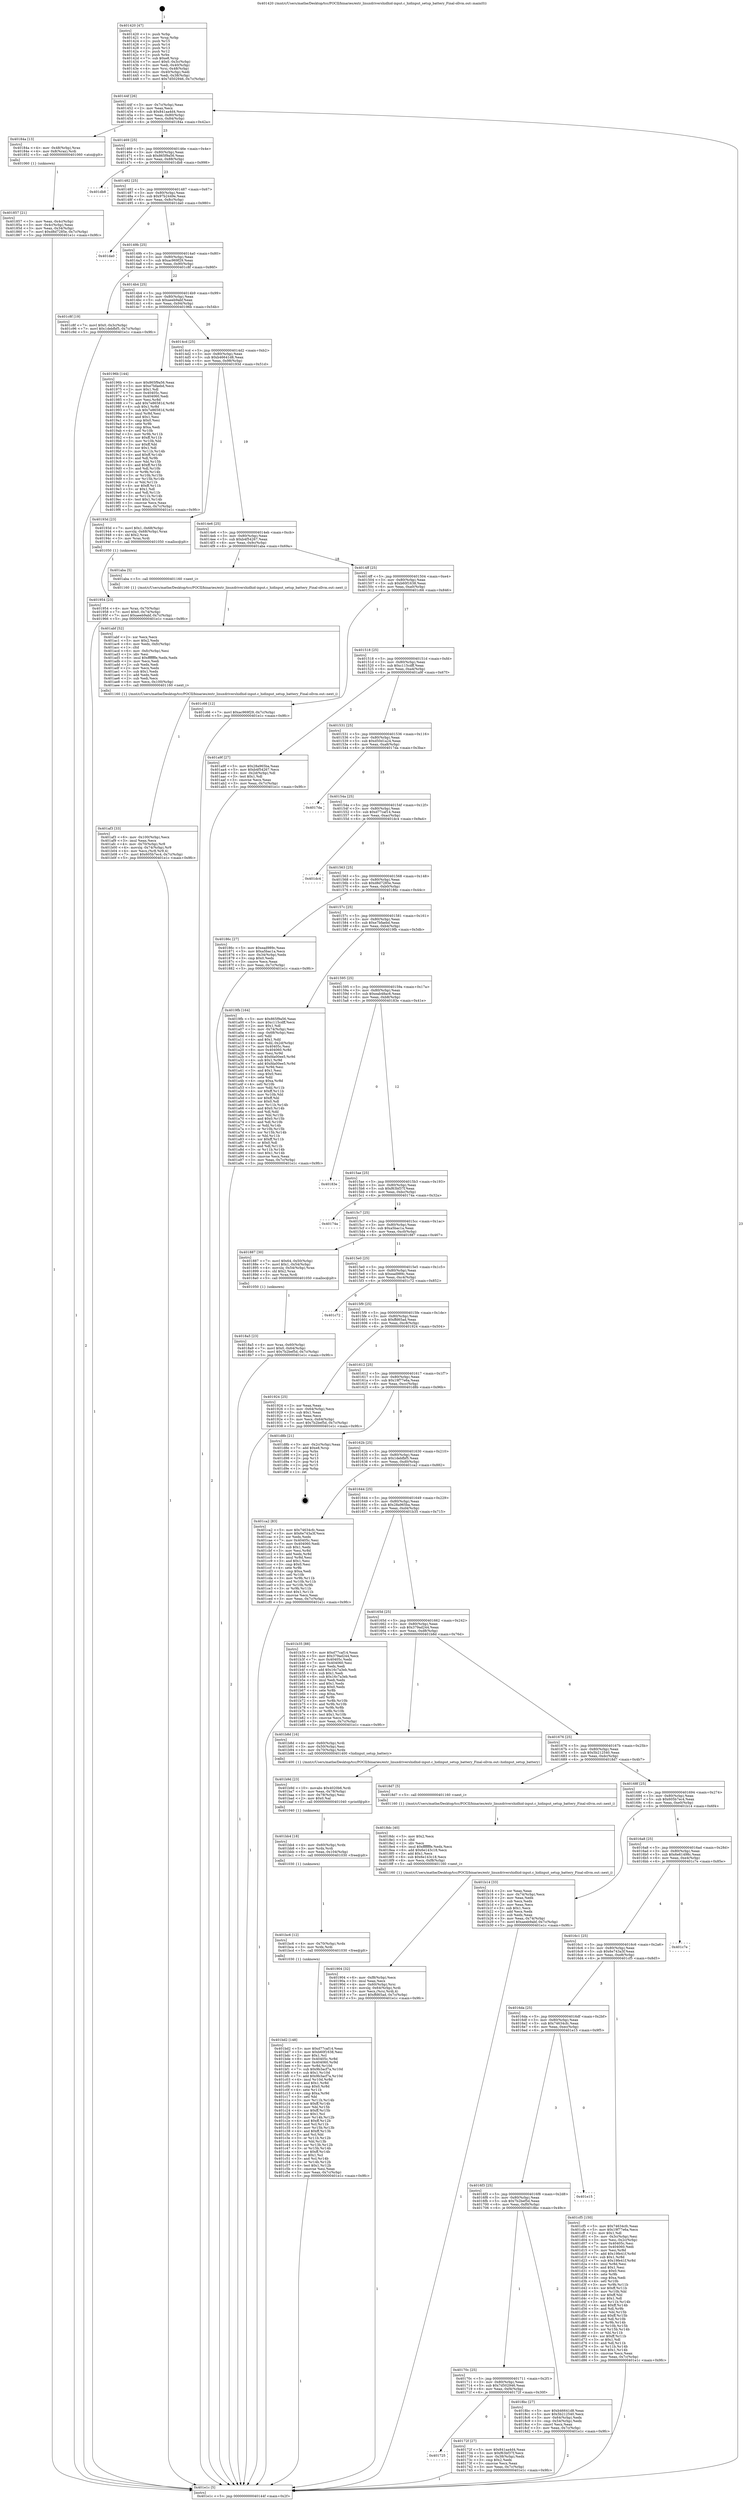digraph "0x401420" {
  label = "0x401420 (/mnt/c/Users/mathe/Desktop/tcc/POCII/binaries/extr_linuxdrivershidhid-input.c_hidinput_setup_battery_Final-ollvm.out::main(0))"
  labelloc = "t"
  node[shape=record]

  Entry [label="",width=0.3,height=0.3,shape=circle,fillcolor=black,style=filled]
  "0x40144f" [label="{
     0x40144f [26]\l
     | [instrs]\l
     &nbsp;&nbsp;0x40144f \<+3\>: mov -0x7c(%rbp),%eax\l
     &nbsp;&nbsp;0x401452 \<+2\>: mov %eax,%ecx\l
     &nbsp;&nbsp;0x401454 \<+6\>: sub $0x841aa4d4,%ecx\l
     &nbsp;&nbsp;0x40145a \<+3\>: mov %eax,-0x80(%rbp)\l
     &nbsp;&nbsp;0x40145d \<+6\>: mov %ecx,-0x84(%rbp)\l
     &nbsp;&nbsp;0x401463 \<+6\>: je 000000000040184a \<main+0x42a\>\l
  }"]
  "0x40184a" [label="{
     0x40184a [13]\l
     | [instrs]\l
     &nbsp;&nbsp;0x40184a \<+4\>: mov -0x48(%rbp),%rax\l
     &nbsp;&nbsp;0x40184e \<+4\>: mov 0x8(%rax),%rdi\l
     &nbsp;&nbsp;0x401852 \<+5\>: call 0000000000401060 \<atoi@plt\>\l
     | [calls]\l
     &nbsp;&nbsp;0x401060 \{1\} (unknown)\l
  }"]
  "0x401469" [label="{
     0x401469 [25]\l
     | [instrs]\l
     &nbsp;&nbsp;0x401469 \<+5\>: jmp 000000000040146e \<main+0x4e\>\l
     &nbsp;&nbsp;0x40146e \<+3\>: mov -0x80(%rbp),%eax\l
     &nbsp;&nbsp;0x401471 \<+5\>: sub $0x865f9a56,%eax\l
     &nbsp;&nbsp;0x401476 \<+6\>: mov %eax,-0x88(%rbp)\l
     &nbsp;&nbsp;0x40147c \<+6\>: je 0000000000401db8 \<main+0x998\>\l
  }"]
  Exit [label="",width=0.3,height=0.3,shape=circle,fillcolor=black,style=filled,peripheries=2]
  "0x401db8" [label="{
     0x401db8\l
  }", style=dashed]
  "0x401482" [label="{
     0x401482 [25]\l
     | [instrs]\l
     &nbsp;&nbsp;0x401482 \<+5\>: jmp 0000000000401487 \<main+0x67\>\l
     &nbsp;&nbsp;0x401487 \<+3\>: mov -0x80(%rbp),%eax\l
     &nbsp;&nbsp;0x40148a \<+5\>: sub $0x97b2449e,%eax\l
     &nbsp;&nbsp;0x40148f \<+6\>: mov %eax,-0x8c(%rbp)\l
     &nbsp;&nbsp;0x401495 \<+6\>: je 0000000000401da0 \<main+0x980\>\l
  }"]
  "0x401bd2" [label="{
     0x401bd2 [148]\l
     | [instrs]\l
     &nbsp;&nbsp;0x401bd2 \<+5\>: mov $0xd77caf14,%eax\l
     &nbsp;&nbsp;0x401bd7 \<+5\>: mov $0xb60f1638,%esi\l
     &nbsp;&nbsp;0x401bdc \<+2\>: mov $0x1,%cl\l
     &nbsp;&nbsp;0x401bde \<+8\>: mov 0x40405c,%r8d\l
     &nbsp;&nbsp;0x401be6 \<+8\>: mov 0x404060,%r9d\l
     &nbsp;&nbsp;0x401bee \<+3\>: mov %r8d,%r10d\l
     &nbsp;&nbsp;0x401bf1 \<+7\>: sub $0x9b3acf7a,%r10d\l
     &nbsp;&nbsp;0x401bf8 \<+4\>: sub $0x1,%r10d\l
     &nbsp;&nbsp;0x401bfc \<+7\>: add $0x9b3acf7a,%r10d\l
     &nbsp;&nbsp;0x401c03 \<+4\>: imul %r10d,%r8d\l
     &nbsp;&nbsp;0x401c07 \<+4\>: and $0x1,%r8d\l
     &nbsp;&nbsp;0x401c0b \<+4\>: cmp $0x0,%r8d\l
     &nbsp;&nbsp;0x401c0f \<+4\>: sete %r11b\l
     &nbsp;&nbsp;0x401c13 \<+4\>: cmp $0xa,%r9d\l
     &nbsp;&nbsp;0x401c17 \<+3\>: setl %bl\l
     &nbsp;&nbsp;0x401c1a \<+3\>: mov %r11b,%r14b\l
     &nbsp;&nbsp;0x401c1d \<+4\>: xor $0xff,%r14b\l
     &nbsp;&nbsp;0x401c21 \<+3\>: mov %bl,%r15b\l
     &nbsp;&nbsp;0x401c24 \<+4\>: xor $0xff,%r15b\l
     &nbsp;&nbsp;0x401c28 \<+3\>: xor $0x1,%cl\l
     &nbsp;&nbsp;0x401c2b \<+3\>: mov %r14b,%r12b\l
     &nbsp;&nbsp;0x401c2e \<+4\>: and $0xff,%r12b\l
     &nbsp;&nbsp;0x401c32 \<+3\>: and %cl,%r11b\l
     &nbsp;&nbsp;0x401c35 \<+3\>: mov %r15b,%r13b\l
     &nbsp;&nbsp;0x401c38 \<+4\>: and $0xff,%r13b\l
     &nbsp;&nbsp;0x401c3c \<+2\>: and %cl,%bl\l
     &nbsp;&nbsp;0x401c3e \<+3\>: or %r11b,%r12b\l
     &nbsp;&nbsp;0x401c41 \<+3\>: or %bl,%r13b\l
     &nbsp;&nbsp;0x401c44 \<+3\>: xor %r13b,%r12b\l
     &nbsp;&nbsp;0x401c47 \<+3\>: or %r15b,%r14b\l
     &nbsp;&nbsp;0x401c4a \<+4\>: xor $0xff,%r14b\l
     &nbsp;&nbsp;0x401c4e \<+3\>: or $0x1,%cl\l
     &nbsp;&nbsp;0x401c51 \<+3\>: and %cl,%r14b\l
     &nbsp;&nbsp;0x401c54 \<+3\>: or %r14b,%r12b\l
     &nbsp;&nbsp;0x401c57 \<+4\>: test $0x1,%r12b\l
     &nbsp;&nbsp;0x401c5b \<+3\>: cmovne %esi,%eax\l
     &nbsp;&nbsp;0x401c5e \<+3\>: mov %eax,-0x7c(%rbp)\l
     &nbsp;&nbsp;0x401c61 \<+5\>: jmp 0000000000401e1c \<main+0x9fc\>\l
  }"]
  "0x401da0" [label="{
     0x401da0\l
  }", style=dashed]
  "0x40149b" [label="{
     0x40149b [25]\l
     | [instrs]\l
     &nbsp;&nbsp;0x40149b \<+5\>: jmp 00000000004014a0 \<main+0x80\>\l
     &nbsp;&nbsp;0x4014a0 \<+3\>: mov -0x80(%rbp),%eax\l
     &nbsp;&nbsp;0x4014a3 \<+5\>: sub $0xac969f29,%eax\l
     &nbsp;&nbsp;0x4014a8 \<+6\>: mov %eax,-0x90(%rbp)\l
     &nbsp;&nbsp;0x4014ae \<+6\>: je 0000000000401c8f \<main+0x86f\>\l
  }"]
  "0x401bc6" [label="{
     0x401bc6 [12]\l
     | [instrs]\l
     &nbsp;&nbsp;0x401bc6 \<+4\>: mov -0x70(%rbp),%rdx\l
     &nbsp;&nbsp;0x401bca \<+3\>: mov %rdx,%rdi\l
     &nbsp;&nbsp;0x401bcd \<+5\>: call 0000000000401030 \<free@plt\>\l
     | [calls]\l
     &nbsp;&nbsp;0x401030 \{1\} (unknown)\l
  }"]
  "0x401c8f" [label="{
     0x401c8f [19]\l
     | [instrs]\l
     &nbsp;&nbsp;0x401c8f \<+7\>: movl $0x0,-0x3c(%rbp)\l
     &nbsp;&nbsp;0x401c96 \<+7\>: movl $0x1debfbf5,-0x7c(%rbp)\l
     &nbsp;&nbsp;0x401c9d \<+5\>: jmp 0000000000401e1c \<main+0x9fc\>\l
  }"]
  "0x4014b4" [label="{
     0x4014b4 [25]\l
     | [instrs]\l
     &nbsp;&nbsp;0x4014b4 \<+5\>: jmp 00000000004014b9 \<main+0x99\>\l
     &nbsp;&nbsp;0x4014b9 \<+3\>: mov -0x80(%rbp),%eax\l
     &nbsp;&nbsp;0x4014bc \<+5\>: sub $0xaeeb9abf,%eax\l
     &nbsp;&nbsp;0x4014c1 \<+6\>: mov %eax,-0x94(%rbp)\l
     &nbsp;&nbsp;0x4014c7 \<+6\>: je 000000000040196b \<main+0x54b\>\l
  }"]
  "0x401bb4" [label="{
     0x401bb4 [18]\l
     | [instrs]\l
     &nbsp;&nbsp;0x401bb4 \<+4\>: mov -0x60(%rbp),%rdx\l
     &nbsp;&nbsp;0x401bb8 \<+3\>: mov %rdx,%rdi\l
     &nbsp;&nbsp;0x401bbb \<+6\>: mov %eax,-0x104(%rbp)\l
     &nbsp;&nbsp;0x401bc1 \<+5\>: call 0000000000401030 \<free@plt\>\l
     | [calls]\l
     &nbsp;&nbsp;0x401030 \{1\} (unknown)\l
  }"]
  "0x40196b" [label="{
     0x40196b [144]\l
     | [instrs]\l
     &nbsp;&nbsp;0x40196b \<+5\>: mov $0x865f9a56,%eax\l
     &nbsp;&nbsp;0x401970 \<+5\>: mov $0xe7bfaebd,%ecx\l
     &nbsp;&nbsp;0x401975 \<+2\>: mov $0x1,%dl\l
     &nbsp;&nbsp;0x401977 \<+7\>: mov 0x40405c,%esi\l
     &nbsp;&nbsp;0x40197e \<+7\>: mov 0x404060,%edi\l
     &nbsp;&nbsp;0x401985 \<+3\>: mov %esi,%r8d\l
     &nbsp;&nbsp;0x401988 \<+7\>: add $0x7e86581d,%r8d\l
     &nbsp;&nbsp;0x40198f \<+4\>: sub $0x1,%r8d\l
     &nbsp;&nbsp;0x401993 \<+7\>: sub $0x7e86581d,%r8d\l
     &nbsp;&nbsp;0x40199a \<+4\>: imul %r8d,%esi\l
     &nbsp;&nbsp;0x40199e \<+3\>: and $0x1,%esi\l
     &nbsp;&nbsp;0x4019a1 \<+3\>: cmp $0x0,%esi\l
     &nbsp;&nbsp;0x4019a4 \<+4\>: sete %r9b\l
     &nbsp;&nbsp;0x4019a8 \<+3\>: cmp $0xa,%edi\l
     &nbsp;&nbsp;0x4019ab \<+4\>: setl %r10b\l
     &nbsp;&nbsp;0x4019af \<+3\>: mov %r9b,%r11b\l
     &nbsp;&nbsp;0x4019b2 \<+4\>: xor $0xff,%r11b\l
     &nbsp;&nbsp;0x4019b6 \<+3\>: mov %r10b,%bl\l
     &nbsp;&nbsp;0x4019b9 \<+3\>: xor $0xff,%bl\l
     &nbsp;&nbsp;0x4019bc \<+3\>: xor $0x1,%dl\l
     &nbsp;&nbsp;0x4019bf \<+3\>: mov %r11b,%r14b\l
     &nbsp;&nbsp;0x4019c2 \<+4\>: and $0xff,%r14b\l
     &nbsp;&nbsp;0x4019c6 \<+3\>: and %dl,%r9b\l
     &nbsp;&nbsp;0x4019c9 \<+3\>: mov %bl,%r15b\l
     &nbsp;&nbsp;0x4019cc \<+4\>: and $0xff,%r15b\l
     &nbsp;&nbsp;0x4019d0 \<+3\>: and %dl,%r10b\l
     &nbsp;&nbsp;0x4019d3 \<+3\>: or %r9b,%r14b\l
     &nbsp;&nbsp;0x4019d6 \<+3\>: or %r10b,%r15b\l
     &nbsp;&nbsp;0x4019d9 \<+3\>: xor %r15b,%r14b\l
     &nbsp;&nbsp;0x4019dc \<+3\>: or %bl,%r11b\l
     &nbsp;&nbsp;0x4019df \<+4\>: xor $0xff,%r11b\l
     &nbsp;&nbsp;0x4019e3 \<+3\>: or $0x1,%dl\l
     &nbsp;&nbsp;0x4019e6 \<+3\>: and %dl,%r11b\l
     &nbsp;&nbsp;0x4019e9 \<+3\>: or %r11b,%r14b\l
     &nbsp;&nbsp;0x4019ec \<+4\>: test $0x1,%r14b\l
     &nbsp;&nbsp;0x4019f0 \<+3\>: cmovne %ecx,%eax\l
     &nbsp;&nbsp;0x4019f3 \<+3\>: mov %eax,-0x7c(%rbp)\l
     &nbsp;&nbsp;0x4019f6 \<+5\>: jmp 0000000000401e1c \<main+0x9fc\>\l
  }"]
  "0x4014cd" [label="{
     0x4014cd [25]\l
     | [instrs]\l
     &nbsp;&nbsp;0x4014cd \<+5\>: jmp 00000000004014d2 \<main+0xb2\>\l
     &nbsp;&nbsp;0x4014d2 \<+3\>: mov -0x80(%rbp),%eax\l
     &nbsp;&nbsp;0x4014d5 \<+5\>: sub $0xb46641d8,%eax\l
     &nbsp;&nbsp;0x4014da \<+6\>: mov %eax,-0x98(%rbp)\l
     &nbsp;&nbsp;0x4014e0 \<+6\>: je 000000000040193d \<main+0x51d\>\l
  }"]
  "0x401b9d" [label="{
     0x401b9d [23]\l
     | [instrs]\l
     &nbsp;&nbsp;0x401b9d \<+10\>: movabs $0x4020b6,%rdi\l
     &nbsp;&nbsp;0x401ba7 \<+3\>: mov %eax,-0x78(%rbp)\l
     &nbsp;&nbsp;0x401baa \<+3\>: mov -0x78(%rbp),%esi\l
     &nbsp;&nbsp;0x401bad \<+2\>: mov $0x0,%al\l
     &nbsp;&nbsp;0x401baf \<+5\>: call 0000000000401040 \<printf@plt\>\l
     | [calls]\l
     &nbsp;&nbsp;0x401040 \{1\} (unknown)\l
  }"]
  "0x40193d" [label="{
     0x40193d [23]\l
     | [instrs]\l
     &nbsp;&nbsp;0x40193d \<+7\>: movl $0x1,-0x68(%rbp)\l
     &nbsp;&nbsp;0x401944 \<+4\>: movslq -0x68(%rbp),%rax\l
     &nbsp;&nbsp;0x401948 \<+4\>: shl $0x2,%rax\l
     &nbsp;&nbsp;0x40194c \<+3\>: mov %rax,%rdi\l
     &nbsp;&nbsp;0x40194f \<+5\>: call 0000000000401050 \<malloc@plt\>\l
     | [calls]\l
     &nbsp;&nbsp;0x401050 \{1\} (unknown)\l
  }"]
  "0x4014e6" [label="{
     0x4014e6 [25]\l
     | [instrs]\l
     &nbsp;&nbsp;0x4014e6 \<+5\>: jmp 00000000004014eb \<main+0xcb\>\l
     &nbsp;&nbsp;0x4014eb \<+3\>: mov -0x80(%rbp),%eax\l
     &nbsp;&nbsp;0x4014ee \<+5\>: sub $0xb4f54267,%eax\l
     &nbsp;&nbsp;0x4014f3 \<+6\>: mov %eax,-0x9c(%rbp)\l
     &nbsp;&nbsp;0x4014f9 \<+6\>: je 0000000000401aba \<main+0x69a\>\l
  }"]
  "0x401af3" [label="{
     0x401af3 [33]\l
     | [instrs]\l
     &nbsp;&nbsp;0x401af3 \<+6\>: mov -0x100(%rbp),%ecx\l
     &nbsp;&nbsp;0x401af9 \<+3\>: imul %eax,%ecx\l
     &nbsp;&nbsp;0x401afc \<+4\>: mov -0x70(%rbp),%r8\l
     &nbsp;&nbsp;0x401b00 \<+4\>: movslq -0x74(%rbp),%r9\l
     &nbsp;&nbsp;0x401b04 \<+4\>: mov %ecx,(%r8,%r9,4)\l
     &nbsp;&nbsp;0x401b08 \<+7\>: movl $0x605b7ec4,-0x7c(%rbp)\l
     &nbsp;&nbsp;0x401b0f \<+5\>: jmp 0000000000401e1c \<main+0x9fc\>\l
  }"]
  "0x401aba" [label="{
     0x401aba [5]\l
     | [instrs]\l
     &nbsp;&nbsp;0x401aba \<+5\>: call 0000000000401160 \<next_i\>\l
     | [calls]\l
     &nbsp;&nbsp;0x401160 \{1\} (/mnt/c/Users/mathe/Desktop/tcc/POCII/binaries/extr_linuxdrivershidhid-input.c_hidinput_setup_battery_Final-ollvm.out::next_i)\l
  }"]
  "0x4014ff" [label="{
     0x4014ff [25]\l
     | [instrs]\l
     &nbsp;&nbsp;0x4014ff \<+5\>: jmp 0000000000401504 \<main+0xe4\>\l
     &nbsp;&nbsp;0x401504 \<+3\>: mov -0x80(%rbp),%eax\l
     &nbsp;&nbsp;0x401507 \<+5\>: sub $0xb60f1638,%eax\l
     &nbsp;&nbsp;0x40150c \<+6\>: mov %eax,-0xa0(%rbp)\l
     &nbsp;&nbsp;0x401512 \<+6\>: je 0000000000401c66 \<main+0x846\>\l
  }"]
  "0x401abf" [label="{
     0x401abf [52]\l
     | [instrs]\l
     &nbsp;&nbsp;0x401abf \<+2\>: xor %ecx,%ecx\l
     &nbsp;&nbsp;0x401ac1 \<+5\>: mov $0x2,%edx\l
     &nbsp;&nbsp;0x401ac6 \<+6\>: mov %edx,-0xfc(%rbp)\l
     &nbsp;&nbsp;0x401acc \<+1\>: cltd\l
     &nbsp;&nbsp;0x401acd \<+6\>: mov -0xfc(%rbp),%esi\l
     &nbsp;&nbsp;0x401ad3 \<+2\>: idiv %esi\l
     &nbsp;&nbsp;0x401ad5 \<+6\>: imul $0xfffffffe,%edx,%edx\l
     &nbsp;&nbsp;0x401adb \<+2\>: mov %ecx,%edi\l
     &nbsp;&nbsp;0x401add \<+2\>: sub %edx,%edi\l
     &nbsp;&nbsp;0x401adf \<+2\>: mov %ecx,%edx\l
     &nbsp;&nbsp;0x401ae1 \<+3\>: sub $0x1,%edx\l
     &nbsp;&nbsp;0x401ae4 \<+2\>: add %edx,%edi\l
     &nbsp;&nbsp;0x401ae6 \<+2\>: sub %edi,%ecx\l
     &nbsp;&nbsp;0x401ae8 \<+6\>: mov %ecx,-0x100(%rbp)\l
     &nbsp;&nbsp;0x401aee \<+5\>: call 0000000000401160 \<next_i\>\l
     | [calls]\l
     &nbsp;&nbsp;0x401160 \{1\} (/mnt/c/Users/mathe/Desktop/tcc/POCII/binaries/extr_linuxdrivershidhid-input.c_hidinput_setup_battery_Final-ollvm.out::next_i)\l
  }"]
  "0x401c66" [label="{
     0x401c66 [12]\l
     | [instrs]\l
     &nbsp;&nbsp;0x401c66 \<+7\>: movl $0xac969f29,-0x7c(%rbp)\l
     &nbsp;&nbsp;0x401c6d \<+5\>: jmp 0000000000401e1c \<main+0x9fc\>\l
  }"]
  "0x401518" [label="{
     0x401518 [25]\l
     | [instrs]\l
     &nbsp;&nbsp;0x401518 \<+5\>: jmp 000000000040151d \<main+0xfd\>\l
     &nbsp;&nbsp;0x40151d \<+3\>: mov -0x80(%rbp),%eax\l
     &nbsp;&nbsp;0x401520 \<+5\>: sub $0xc115cdff,%eax\l
     &nbsp;&nbsp;0x401525 \<+6\>: mov %eax,-0xa4(%rbp)\l
     &nbsp;&nbsp;0x40152b \<+6\>: je 0000000000401a9f \<main+0x67f\>\l
  }"]
  "0x401954" [label="{
     0x401954 [23]\l
     | [instrs]\l
     &nbsp;&nbsp;0x401954 \<+4\>: mov %rax,-0x70(%rbp)\l
     &nbsp;&nbsp;0x401958 \<+7\>: movl $0x0,-0x74(%rbp)\l
     &nbsp;&nbsp;0x40195f \<+7\>: movl $0xaeeb9abf,-0x7c(%rbp)\l
     &nbsp;&nbsp;0x401966 \<+5\>: jmp 0000000000401e1c \<main+0x9fc\>\l
  }"]
  "0x401a9f" [label="{
     0x401a9f [27]\l
     | [instrs]\l
     &nbsp;&nbsp;0x401a9f \<+5\>: mov $0x28a965ba,%eax\l
     &nbsp;&nbsp;0x401aa4 \<+5\>: mov $0xb4f54267,%ecx\l
     &nbsp;&nbsp;0x401aa9 \<+3\>: mov -0x2d(%rbp),%dl\l
     &nbsp;&nbsp;0x401aac \<+3\>: test $0x1,%dl\l
     &nbsp;&nbsp;0x401aaf \<+3\>: cmovne %ecx,%eax\l
     &nbsp;&nbsp;0x401ab2 \<+3\>: mov %eax,-0x7c(%rbp)\l
     &nbsp;&nbsp;0x401ab5 \<+5\>: jmp 0000000000401e1c \<main+0x9fc\>\l
  }"]
  "0x401531" [label="{
     0x401531 [25]\l
     | [instrs]\l
     &nbsp;&nbsp;0x401531 \<+5\>: jmp 0000000000401536 \<main+0x116\>\l
     &nbsp;&nbsp;0x401536 \<+3\>: mov -0x80(%rbp),%eax\l
     &nbsp;&nbsp;0x401539 \<+5\>: sub $0xd50d1a24,%eax\l
     &nbsp;&nbsp;0x40153e \<+6\>: mov %eax,-0xa8(%rbp)\l
     &nbsp;&nbsp;0x401544 \<+6\>: je 00000000004017da \<main+0x3ba\>\l
  }"]
  "0x401904" [label="{
     0x401904 [32]\l
     | [instrs]\l
     &nbsp;&nbsp;0x401904 \<+6\>: mov -0xf8(%rbp),%ecx\l
     &nbsp;&nbsp;0x40190a \<+3\>: imul %eax,%ecx\l
     &nbsp;&nbsp;0x40190d \<+4\>: mov -0x60(%rbp),%rsi\l
     &nbsp;&nbsp;0x401911 \<+4\>: movslq -0x64(%rbp),%rdi\l
     &nbsp;&nbsp;0x401915 \<+3\>: mov %ecx,(%rsi,%rdi,4)\l
     &nbsp;&nbsp;0x401918 \<+7\>: movl $0xffd65ad,-0x7c(%rbp)\l
     &nbsp;&nbsp;0x40191f \<+5\>: jmp 0000000000401e1c \<main+0x9fc\>\l
  }"]
  "0x4017da" [label="{
     0x4017da\l
  }", style=dashed]
  "0x40154a" [label="{
     0x40154a [25]\l
     | [instrs]\l
     &nbsp;&nbsp;0x40154a \<+5\>: jmp 000000000040154f \<main+0x12f\>\l
     &nbsp;&nbsp;0x40154f \<+3\>: mov -0x80(%rbp),%eax\l
     &nbsp;&nbsp;0x401552 \<+5\>: sub $0xd77caf14,%eax\l
     &nbsp;&nbsp;0x401557 \<+6\>: mov %eax,-0xac(%rbp)\l
     &nbsp;&nbsp;0x40155d \<+6\>: je 0000000000401dc4 \<main+0x9a4\>\l
  }"]
  "0x4018dc" [label="{
     0x4018dc [40]\l
     | [instrs]\l
     &nbsp;&nbsp;0x4018dc \<+5\>: mov $0x2,%ecx\l
     &nbsp;&nbsp;0x4018e1 \<+1\>: cltd\l
     &nbsp;&nbsp;0x4018e2 \<+2\>: idiv %ecx\l
     &nbsp;&nbsp;0x4018e4 \<+6\>: imul $0xfffffffe,%edx,%ecx\l
     &nbsp;&nbsp;0x4018ea \<+6\>: add $0x6e143c18,%ecx\l
     &nbsp;&nbsp;0x4018f0 \<+3\>: add $0x1,%ecx\l
     &nbsp;&nbsp;0x4018f3 \<+6\>: sub $0x6e143c18,%ecx\l
     &nbsp;&nbsp;0x4018f9 \<+6\>: mov %ecx,-0xf8(%rbp)\l
     &nbsp;&nbsp;0x4018ff \<+5\>: call 0000000000401160 \<next_i\>\l
     | [calls]\l
     &nbsp;&nbsp;0x401160 \{1\} (/mnt/c/Users/mathe/Desktop/tcc/POCII/binaries/extr_linuxdrivershidhid-input.c_hidinput_setup_battery_Final-ollvm.out::next_i)\l
  }"]
  "0x401dc4" [label="{
     0x401dc4\l
  }", style=dashed]
  "0x401563" [label="{
     0x401563 [25]\l
     | [instrs]\l
     &nbsp;&nbsp;0x401563 \<+5\>: jmp 0000000000401568 \<main+0x148\>\l
     &nbsp;&nbsp;0x401568 \<+3\>: mov -0x80(%rbp),%eax\l
     &nbsp;&nbsp;0x40156b \<+5\>: sub $0xd8d7285e,%eax\l
     &nbsp;&nbsp;0x401570 \<+6\>: mov %eax,-0xb0(%rbp)\l
     &nbsp;&nbsp;0x401576 \<+6\>: je 000000000040186c \<main+0x44c\>\l
  }"]
  "0x4018a5" [label="{
     0x4018a5 [23]\l
     | [instrs]\l
     &nbsp;&nbsp;0x4018a5 \<+4\>: mov %rax,-0x60(%rbp)\l
     &nbsp;&nbsp;0x4018a9 \<+7\>: movl $0x0,-0x64(%rbp)\l
     &nbsp;&nbsp;0x4018b0 \<+7\>: movl $0x7b2bef5d,-0x7c(%rbp)\l
     &nbsp;&nbsp;0x4018b7 \<+5\>: jmp 0000000000401e1c \<main+0x9fc\>\l
  }"]
  "0x40186c" [label="{
     0x40186c [27]\l
     | [instrs]\l
     &nbsp;&nbsp;0x40186c \<+5\>: mov $0xead989c,%eax\l
     &nbsp;&nbsp;0x401871 \<+5\>: mov $0xa5bac1a,%ecx\l
     &nbsp;&nbsp;0x401876 \<+3\>: mov -0x34(%rbp),%edx\l
     &nbsp;&nbsp;0x401879 \<+3\>: cmp $0x0,%edx\l
     &nbsp;&nbsp;0x40187c \<+3\>: cmove %ecx,%eax\l
     &nbsp;&nbsp;0x40187f \<+3\>: mov %eax,-0x7c(%rbp)\l
     &nbsp;&nbsp;0x401882 \<+5\>: jmp 0000000000401e1c \<main+0x9fc\>\l
  }"]
  "0x40157c" [label="{
     0x40157c [25]\l
     | [instrs]\l
     &nbsp;&nbsp;0x40157c \<+5\>: jmp 0000000000401581 \<main+0x161\>\l
     &nbsp;&nbsp;0x401581 \<+3\>: mov -0x80(%rbp),%eax\l
     &nbsp;&nbsp;0x401584 \<+5\>: sub $0xe7bfaebd,%eax\l
     &nbsp;&nbsp;0x401589 \<+6\>: mov %eax,-0xb4(%rbp)\l
     &nbsp;&nbsp;0x40158f \<+6\>: je 00000000004019fb \<main+0x5db\>\l
  }"]
  "0x401857" [label="{
     0x401857 [21]\l
     | [instrs]\l
     &nbsp;&nbsp;0x401857 \<+3\>: mov %eax,-0x4c(%rbp)\l
     &nbsp;&nbsp;0x40185a \<+3\>: mov -0x4c(%rbp),%eax\l
     &nbsp;&nbsp;0x40185d \<+3\>: mov %eax,-0x34(%rbp)\l
     &nbsp;&nbsp;0x401860 \<+7\>: movl $0xd8d7285e,-0x7c(%rbp)\l
     &nbsp;&nbsp;0x401867 \<+5\>: jmp 0000000000401e1c \<main+0x9fc\>\l
  }"]
  "0x4019fb" [label="{
     0x4019fb [164]\l
     | [instrs]\l
     &nbsp;&nbsp;0x4019fb \<+5\>: mov $0x865f9a56,%eax\l
     &nbsp;&nbsp;0x401a00 \<+5\>: mov $0xc115cdff,%ecx\l
     &nbsp;&nbsp;0x401a05 \<+2\>: mov $0x1,%dl\l
     &nbsp;&nbsp;0x401a07 \<+3\>: mov -0x74(%rbp),%esi\l
     &nbsp;&nbsp;0x401a0a \<+3\>: cmp -0x68(%rbp),%esi\l
     &nbsp;&nbsp;0x401a0d \<+4\>: setl %dil\l
     &nbsp;&nbsp;0x401a11 \<+4\>: and $0x1,%dil\l
     &nbsp;&nbsp;0x401a15 \<+4\>: mov %dil,-0x2d(%rbp)\l
     &nbsp;&nbsp;0x401a19 \<+7\>: mov 0x40405c,%esi\l
     &nbsp;&nbsp;0x401a20 \<+8\>: mov 0x404060,%r8d\l
     &nbsp;&nbsp;0x401a28 \<+3\>: mov %esi,%r9d\l
     &nbsp;&nbsp;0x401a2b \<+7\>: sub $0xfda00ee5,%r9d\l
     &nbsp;&nbsp;0x401a32 \<+4\>: sub $0x1,%r9d\l
     &nbsp;&nbsp;0x401a36 \<+7\>: add $0xfda00ee5,%r9d\l
     &nbsp;&nbsp;0x401a3d \<+4\>: imul %r9d,%esi\l
     &nbsp;&nbsp;0x401a41 \<+3\>: and $0x1,%esi\l
     &nbsp;&nbsp;0x401a44 \<+3\>: cmp $0x0,%esi\l
     &nbsp;&nbsp;0x401a47 \<+4\>: sete %dil\l
     &nbsp;&nbsp;0x401a4b \<+4\>: cmp $0xa,%r8d\l
     &nbsp;&nbsp;0x401a4f \<+4\>: setl %r10b\l
     &nbsp;&nbsp;0x401a53 \<+3\>: mov %dil,%r11b\l
     &nbsp;&nbsp;0x401a56 \<+4\>: xor $0xff,%r11b\l
     &nbsp;&nbsp;0x401a5a \<+3\>: mov %r10b,%bl\l
     &nbsp;&nbsp;0x401a5d \<+3\>: xor $0xff,%bl\l
     &nbsp;&nbsp;0x401a60 \<+3\>: xor $0x0,%dl\l
     &nbsp;&nbsp;0x401a63 \<+3\>: mov %r11b,%r14b\l
     &nbsp;&nbsp;0x401a66 \<+4\>: and $0x0,%r14b\l
     &nbsp;&nbsp;0x401a6a \<+3\>: and %dl,%dil\l
     &nbsp;&nbsp;0x401a6d \<+3\>: mov %bl,%r15b\l
     &nbsp;&nbsp;0x401a70 \<+4\>: and $0x0,%r15b\l
     &nbsp;&nbsp;0x401a74 \<+3\>: and %dl,%r10b\l
     &nbsp;&nbsp;0x401a77 \<+3\>: or %dil,%r14b\l
     &nbsp;&nbsp;0x401a7a \<+3\>: or %r10b,%r15b\l
     &nbsp;&nbsp;0x401a7d \<+3\>: xor %r15b,%r14b\l
     &nbsp;&nbsp;0x401a80 \<+3\>: or %bl,%r11b\l
     &nbsp;&nbsp;0x401a83 \<+4\>: xor $0xff,%r11b\l
     &nbsp;&nbsp;0x401a87 \<+3\>: or $0x0,%dl\l
     &nbsp;&nbsp;0x401a8a \<+3\>: and %dl,%r11b\l
     &nbsp;&nbsp;0x401a8d \<+3\>: or %r11b,%r14b\l
     &nbsp;&nbsp;0x401a90 \<+4\>: test $0x1,%r14b\l
     &nbsp;&nbsp;0x401a94 \<+3\>: cmovne %ecx,%eax\l
     &nbsp;&nbsp;0x401a97 \<+3\>: mov %eax,-0x7c(%rbp)\l
     &nbsp;&nbsp;0x401a9a \<+5\>: jmp 0000000000401e1c \<main+0x9fc\>\l
  }"]
  "0x401595" [label="{
     0x401595 [25]\l
     | [instrs]\l
     &nbsp;&nbsp;0x401595 \<+5\>: jmp 000000000040159a \<main+0x17a\>\l
     &nbsp;&nbsp;0x40159a \<+3\>: mov -0x80(%rbp),%eax\l
     &nbsp;&nbsp;0x40159d \<+5\>: sub $0xeab48ac6,%eax\l
     &nbsp;&nbsp;0x4015a2 \<+6\>: mov %eax,-0xb8(%rbp)\l
     &nbsp;&nbsp;0x4015a8 \<+6\>: je 000000000040183e \<main+0x41e\>\l
  }"]
  "0x401420" [label="{
     0x401420 [47]\l
     | [instrs]\l
     &nbsp;&nbsp;0x401420 \<+1\>: push %rbp\l
     &nbsp;&nbsp;0x401421 \<+3\>: mov %rsp,%rbp\l
     &nbsp;&nbsp;0x401424 \<+2\>: push %r15\l
     &nbsp;&nbsp;0x401426 \<+2\>: push %r14\l
     &nbsp;&nbsp;0x401428 \<+2\>: push %r13\l
     &nbsp;&nbsp;0x40142a \<+2\>: push %r12\l
     &nbsp;&nbsp;0x40142c \<+1\>: push %rbx\l
     &nbsp;&nbsp;0x40142d \<+7\>: sub $0xe8,%rsp\l
     &nbsp;&nbsp;0x401434 \<+7\>: movl $0x0,-0x3c(%rbp)\l
     &nbsp;&nbsp;0x40143b \<+3\>: mov %edi,-0x40(%rbp)\l
     &nbsp;&nbsp;0x40143e \<+4\>: mov %rsi,-0x48(%rbp)\l
     &nbsp;&nbsp;0x401442 \<+3\>: mov -0x40(%rbp),%edi\l
     &nbsp;&nbsp;0x401445 \<+3\>: mov %edi,-0x38(%rbp)\l
     &nbsp;&nbsp;0x401448 \<+7\>: movl $0x7d502946,-0x7c(%rbp)\l
  }"]
  "0x40183e" [label="{
     0x40183e\l
  }", style=dashed]
  "0x4015ae" [label="{
     0x4015ae [25]\l
     | [instrs]\l
     &nbsp;&nbsp;0x4015ae \<+5\>: jmp 00000000004015b3 \<main+0x193\>\l
     &nbsp;&nbsp;0x4015b3 \<+3\>: mov -0x80(%rbp),%eax\l
     &nbsp;&nbsp;0x4015b6 \<+5\>: sub $0xf63bf37f,%eax\l
     &nbsp;&nbsp;0x4015bb \<+6\>: mov %eax,-0xbc(%rbp)\l
     &nbsp;&nbsp;0x4015c1 \<+6\>: je 000000000040174a \<main+0x32a\>\l
  }"]
  "0x401e1c" [label="{
     0x401e1c [5]\l
     | [instrs]\l
     &nbsp;&nbsp;0x401e1c \<+5\>: jmp 000000000040144f \<main+0x2f\>\l
  }"]
  "0x40174a" [label="{
     0x40174a\l
  }", style=dashed]
  "0x4015c7" [label="{
     0x4015c7 [25]\l
     | [instrs]\l
     &nbsp;&nbsp;0x4015c7 \<+5\>: jmp 00000000004015cc \<main+0x1ac\>\l
     &nbsp;&nbsp;0x4015cc \<+3\>: mov -0x80(%rbp),%eax\l
     &nbsp;&nbsp;0x4015cf \<+5\>: sub $0xa5bac1a,%eax\l
     &nbsp;&nbsp;0x4015d4 \<+6\>: mov %eax,-0xc0(%rbp)\l
     &nbsp;&nbsp;0x4015da \<+6\>: je 0000000000401887 \<main+0x467\>\l
  }"]
  "0x401725" [label="{
     0x401725\l
  }", style=dashed]
  "0x401887" [label="{
     0x401887 [30]\l
     | [instrs]\l
     &nbsp;&nbsp;0x401887 \<+7\>: movl $0x64,-0x50(%rbp)\l
     &nbsp;&nbsp;0x40188e \<+7\>: movl $0x1,-0x54(%rbp)\l
     &nbsp;&nbsp;0x401895 \<+4\>: movslq -0x54(%rbp),%rax\l
     &nbsp;&nbsp;0x401899 \<+4\>: shl $0x2,%rax\l
     &nbsp;&nbsp;0x40189d \<+3\>: mov %rax,%rdi\l
     &nbsp;&nbsp;0x4018a0 \<+5\>: call 0000000000401050 \<malloc@plt\>\l
     | [calls]\l
     &nbsp;&nbsp;0x401050 \{1\} (unknown)\l
  }"]
  "0x4015e0" [label="{
     0x4015e0 [25]\l
     | [instrs]\l
     &nbsp;&nbsp;0x4015e0 \<+5\>: jmp 00000000004015e5 \<main+0x1c5\>\l
     &nbsp;&nbsp;0x4015e5 \<+3\>: mov -0x80(%rbp),%eax\l
     &nbsp;&nbsp;0x4015e8 \<+5\>: sub $0xead989c,%eax\l
     &nbsp;&nbsp;0x4015ed \<+6\>: mov %eax,-0xc4(%rbp)\l
     &nbsp;&nbsp;0x4015f3 \<+6\>: je 0000000000401c72 \<main+0x852\>\l
  }"]
  "0x40172f" [label="{
     0x40172f [27]\l
     | [instrs]\l
     &nbsp;&nbsp;0x40172f \<+5\>: mov $0x841aa4d4,%eax\l
     &nbsp;&nbsp;0x401734 \<+5\>: mov $0xf63bf37f,%ecx\l
     &nbsp;&nbsp;0x401739 \<+3\>: mov -0x38(%rbp),%edx\l
     &nbsp;&nbsp;0x40173c \<+3\>: cmp $0x2,%edx\l
     &nbsp;&nbsp;0x40173f \<+3\>: cmovne %ecx,%eax\l
     &nbsp;&nbsp;0x401742 \<+3\>: mov %eax,-0x7c(%rbp)\l
     &nbsp;&nbsp;0x401745 \<+5\>: jmp 0000000000401e1c \<main+0x9fc\>\l
  }"]
  "0x401c72" [label="{
     0x401c72\l
  }", style=dashed]
  "0x4015f9" [label="{
     0x4015f9 [25]\l
     | [instrs]\l
     &nbsp;&nbsp;0x4015f9 \<+5\>: jmp 00000000004015fe \<main+0x1de\>\l
     &nbsp;&nbsp;0x4015fe \<+3\>: mov -0x80(%rbp),%eax\l
     &nbsp;&nbsp;0x401601 \<+5\>: sub $0xffd65ad,%eax\l
     &nbsp;&nbsp;0x401606 \<+6\>: mov %eax,-0xc8(%rbp)\l
     &nbsp;&nbsp;0x40160c \<+6\>: je 0000000000401924 \<main+0x504\>\l
  }"]
  "0x40170c" [label="{
     0x40170c [25]\l
     | [instrs]\l
     &nbsp;&nbsp;0x40170c \<+5\>: jmp 0000000000401711 \<main+0x2f1\>\l
     &nbsp;&nbsp;0x401711 \<+3\>: mov -0x80(%rbp),%eax\l
     &nbsp;&nbsp;0x401714 \<+5\>: sub $0x7d502946,%eax\l
     &nbsp;&nbsp;0x401719 \<+6\>: mov %eax,-0xf4(%rbp)\l
     &nbsp;&nbsp;0x40171f \<+6\>: je 000000000040172f \<main+0x30f\>\l
  }"]
  "0x401924" [label="{
     0x401924 [25]\l
     | [instrs]\l
     &nbsp;&nbsp;0x401924 \<+2\>: xor %eax,%eax\l
     &nbsp;&nbsp;0x401926 \<+3\>: mov -0x64(%rbp),%ecx\l
     &nbsp;&nbsp;0x401929 \<+3\>: sub $0x1,%eax\l
     &nbsp;&nbsp;0x40192c \<+2\>: sub %eax,%ecx\l
     &nbsp;&nbsp;0x40192e \<+3\>: mov %ecx,-0x64(%rbp)\l
     &nbsp;&nbsp;0x401931 \<+7\>: movl $0x7b2bef5d,-0x7c(%rbp)\l
     &nbsp;&nbsp;0x401938 \<+5\>: jmp 0000000000401e1c \<main+0x9fc\>\l
  }"]
  "0x401612" [label="{
     0x401612 [25]\l
     | [instrs]\l
     &nbsp;&nbsp;0x401612 \<+5\>: jmp 0000000000401617 \<main+0x1f7\>\l
     &nbsp;&nbsp;0x401617 \<+3\>: mov -0x80(%rbp),%eax\l
     &nbsp;&nbsp;0x40161a \<+5\>: sub $0x19f77e6a,%eax\l
     &nbsp;&nbsp;0x40161f \<+6\>: mov %eax,-0xcc(%rbp)\l
     &nbsp;&nbsp;0x401625 \<+6\>: je 0000000000401d8b \<main+0x96b\>\l
  }"]
  "0x4018bc" [label="{
     0x4018bc [27]\l
     | [instrs]\l
     &nbsp;&nbsp;0x4018bc \<+5\>: mov $0xb46641d8,%eax\l
     &nbsp;&nbsp;0x4018c1 \<+5\>: mov $0x5b212540,%ecx\l
     &nbsp;&nbsp;0x4018c6 \<+3\>: mov -0x64(%rbp),%edx\l
     &nbsp;&nbsp;0x4018c9 \<+3\>: cmp -0x54(%rbp),%edx\l
     &nbsp;&nbsp;0x4018cc \<+3\>: cmovl %ecx,%eax\l
     &nbsp;&nbsp;0x4018cf \<+3\>: mov %eax,-0x7c(%rbp)\l
     &nbsp;&nbsp;0x4018d2 \<+5\>: jmp 0000000000401e1c \<main+0x9fc\>\l
  }"]
  "0x401d8b" [label="{
     0x401d8b [21]\l
     | [instrs]\l
     &nbsp;&nbsp;0x401d8b \<+3\>: mov -0x2c(%rbp),%eax\l
     &nbsp;&nbsp;0x401d8e \<+7\>: add $0xe8,%rsp\l
     &nbsp;&nbsp;0x401d95 \<+1\>: pop %rbx\l
     &nbsp;&nbsp;0x401d96 \<+2\>: pop %r12\l
     &nbsp;&nbsp;0x401d98 \<+2\>: pop %r13\l
     &nbsp;&nbsp;0x401d9a \<+2\>: pop %r14\l
     &nbsp;&nbsp;0x401d9c \<+2\>: pop %r15\l
     &nbsp;&nbsp;0x401d9e \<+1\>: pop %rbp\l
     &nbsp;&nbsp;0x401d9f \<+1\>: ret\l
  }"]
  "0x40162b" [label="{
     0x40162b [25]\l
     | [instrs]\l
     &nbsp;&nbsp;0x40162b \<+5\>: jmp 0000000000401630 \<main+0x210\>\l
     &nbsp;&nbsp;0x401630 \<+3\>: mov -0x80(%rbp),%eax\l
     &nbsp;&nbsp;0x401633 \<+5\>: sub $0x1debfbf5,%eax\l
     &nbsp;&nbsp;0x401638 \<+6\>: mov %eax,-0xd0(%rbp)\l
     &nbsp;&nbsp;0x40163e \<+6\>: je 0000000000401ca2 \<main+0x882\>\l
  }"]
  "0x4016f3" [label="{
     0x4016f3 [25]\l
     | [instrs]\l
     &nbsp;&nbsp;0x4016f3 \<+5\>: jmp 00000000004016f8 \<main+0x2d8\>\l
     &nbsp;&nbsp;0x4016f8 \<+3\>: mov -0x80(%rbp),%eax\l
     &nbsp;&nbsp;0x4016fb \<+5\>: sub $0x7b2bef5d,%eax\l
     &nbsp;&nbsp;0x401700 \<+6\>: mov %eax,-0xf0(%rbp)\l
     &nbsp;&nbsp;0x401706 \<+6\>: je 00000000004018bc \<main+0x49c\>\l
  }"]
  "0x401ca2" [label="{
     0x401ca2 [83]\l
     | [instrs]\l
     &nbsp;&nbsp;0x401ca2 \<+5\>: mov $0x74634cfc,%eax\l
     &nbsp;&nbsp;0x401ca7 \<+5\>: mov $0x6e743a3f,%ecx\l
     &nbsp;&nbsp;0x401cac \<+2\>: xor %edx,%edx\l
     &nbsp;&nbsp;0x401cae \<+7\>: mov 0x40405c,%esi\l
     &nbsp;&nbsp;0x401cb5 \<+7\>: mov 0x404060,%edi\l
     &nbsp;&nbsp;0x401cbc \<+3\>: sub $0x1,%edx\l
     &nbsp;&nbsp;0x401cbf \<+3\>: mov %esi,%r8d\l
     &nbsp;&nbsp;0x401cc2 \<+3\>: add %edx,%r8d\l
     &nbsp;&nbsp;0x401cc5 \<+4\>: imul %r8d,%esi\l
     &nbsp;&nbsp;0x401cc9 \<+3\>: and $0x1,%esi\l
     &nbsp;&nbsp;0x401ccc \<+3\>: cmp $0x0,%esi\l
     &nbsp;&nbsp;0x401ccf \<+4\>: sete %r9b\l
     &nbsp;&nbsp;0x401cd3 \<+3\>: cmp $0xa,%edi\l
     &nbsp;&nbsp;0x401cd6 \<+4\>: setl %r10b\l
     &nbsp;&nbsp;0x401cda \<+3\>: mov %r9b,%r11b\l
     &nbsp;&nbsp;0x401cdd \<+3\>: and %r10b,%r11b\l
     &nbsp;&nbsp;0x401ce0 \<+3\>: xor %r10b,%r9b\l
     &nbsp;&nbsp;0x401ce3 \<+3\>: or %r9b,%r11b\l
     &nbsp;&nbsp;0x401ce6 \<+4\>: test $0x1,%r11b\l
     &nbsp;&nbsp;0x401cea \<+3\>: cmovne %ecx,%eax\l
     &nbsp;&nbsp;0x401ced \<+3\>: mov %eax,-0x7c(%rbp)\l
     &nbsp;&nbsp;0x401cf0 \<+5\>: jmp 0000000000401e1c \<main+0x9fc\>\l
  }"]
  "0x401644" [label="{
     0x401644 [25]\l
     | [instrs]\l
     &nbsp;&nbsp;0x401644 \<+5\>: jmp 0000000000401649 \<main+0x229\>\l
     &nbsp;&nbsp;0x401649 \<+3\>: mov -0x80(%rbp),%eax\l
     &nbsp;&nbsp;0x40164c \<+5\>: sub $0x28a965ba,%eax\l
     &nbsp;&nbsp;0x401651 \<+6\>: mov %eax,-0xd4(%rbp)\l
     &nbsp;&nbsp;0x401657 \<+6\>: je 0000000000401b35 \<main+0x715\>\l
  }"]
  "0x401e15" [label="{
     0x401e15\l
  }", style=dashed]
  "0x401b35" [label="{
     0x401b35 [88]\l
     | [instrs]\l
     &nbsp;&nbsp;0x401b35 \<+5\>: mov $0xd77caf14,%eax\l
     &nbsp;&nbsp;0x401b3a \<+5\>: mov $0x379ad244,%ecx\l
     &nbsp;&nbsp;0x401b3f \<+7\>: mov 0x40405c,%edx\l
     &nbsp;&nbsp;0x401b46 \<+7\>: mov 0x404060,%esi\l
     &nbsp;&nbsp;0x401b4d \<+2\>: mov %edx,%edi\l
     &nbsp;&nbsp;0x401b4f \<+6\>: add $0x16c7a3eb,%edi\l
     &nbsp;&nbsp;0x401b55 \<+3\>: sub $0x1,%edi\l
     &nbsp;&nbsp;0x401b58 \<+6\>: sub $0x16c7a3eb,%edi\l
     &nbsp;&nbsp;0x401b5e \<+3\>: imul %edi,%edx\l
     &nbsp;&nbsp;0x401b61 \<+3\>: and $0x1,%edx\l
     &nbsp;&nbsp;0x401b64 \<+3\>: cmp $0x0,%edx\l
     &nbsp;&nbsp;0x401b67 \<+4\>: sete %r8b\l
     &nbsp;&nbsp;0x401b6b \<+3\>: cmp $0xa,%esi\l
     &nbsp;&nbsp;0x401b6e \<+4\>: setl %r9b\l
     &nbsp;&nbsp;0x401b72 \<+3\>: mov %r8b,%r10b\l
     &nbsp;&nbsp;0x401b75 \<+3\>: and %r9b,%r10b\l
     &nbsp;&nbsp;0x401b78 \<+3\>: xor %r9b,%r8b\l
     &nbsp;&nbsp;0x401b7b \<+3\>: or %r8b,%r10b\l
     &nbsp;&nbsp;0x401b7e \<+4\>: test $0x1,%r10b\l
     &nbsp;&nbsp;0x401b82 \<+3\>: cmovne %ecx,%eax\l
     &nbsp;&nbsp;0x401b85 \<+3\>: mov %eax,-0x7c(%rbp)\l
     &nbsp;&nbsp;0x401b88 \<+5\>: jmp 0000000000401e1c \<main+0x9fc\>\l
  }"]
  "0x40165d" [label="{
     0x40165d [25]\l
     | [instrs]\l
     &nbsp;&nbsp;0x40165d \<+5\>: jmp 0000000000401662 \<main+0x242\>\l
     &nbsp;&nbsp;0x401662 \<+3\>: mov -0x80(%rbp),%eax\l
     &nbsp;&nbsp;0x401665 \<+5\>: sub $0x379ad244,%eax\l
     &nbsp;&nbsp;0x40166a \<+6\>: mov %eax,-0xd8(%rbp)\l
     &nbsp;&nbsp;0x401670 \<+6\>: je 0000000000401b8d \<main+0x76d\>\l
  }"]
  "0x4016da" [label="{
     0x4016da [25]\l
     | [instrs]\l
     &nbsp;&nbsp;0x4016da \<+5\>: jmp 00000000004016df \<main+0x2bf\>\l
     &nbsp;&nbsp;0x4016df \<+3\>: mov -0x80(%rbp),%eax\l
     &nbsp;&nbsp;0x4016e2 \<+5\>: sub $0x74634cfc,%eax\l
     &nbsp;&nbsp;0x4016e7 \<+6\>: mov %eax,-0xec(%rbp)\l
     &nbsp;&nbsp;0x4016ed \<+6\>: je 0000000000401e15 \<main+0x9f5\>\l
  }"]
  "0x401b8d" [label="{
     0x401b8d [16]\l
     | [instrs]\l
     &nbsp;&nbsp;0x401b8d \<+4\>: mov -0x60(%rbp),%rdi\l
     &nbsp;&nbsp;0x401b91 \<+3\>: mov -0x50(%rbp),%esi\l
     &nbsp;&nbsp;0x401b94 \<+4\>: mov -0x70(%rbp),%rdx\l
     &nbsp;&nbsp;0x401b98 \<+5\>: call 0000000000401400 \<hidinput_setup_battery\>\l
     | [calls]\l
     &nbsp;&nbsp;0x401400 \{1\} (/mnt/c/Users/mathe/Desktop/tcc/POCII/binaries/extr_linuxdrivershidhid-input.c_hidinput_setup_battery_Final-ollvm.out::hidinput_setup_battery)\l
  }"]
  "0x401676" [label="{
     0x401676 [25]\l
     | [instrs]\l
     &nbsp;&nbsp;0x401676 \<+5\>: jmp 000000000040167b \<main+0x25b\>\l
     &nbsp;&nbsp;0x40167b \<+3\>: mov -0x80(%rbp),%eax\l
     &nbsp;&nbsp;0x40167e \<+5\>: sub $0x5b212540,%eax\l
     &nbsp;&nbsp;0x401683 \<+6\>: mov %eax,-0xdc(%rbp)\l
     &nbsp;&nbsp;0x401689 \<+6\>: je 00000000004018d7 \<main+0x4b7\>\l
  }"]
  "0x401cf5" [label="{
     0x401cf5 [150]\l
     | [instrs]\l
     &nbsp;&nbsp;0x401cf5 \<+5\>: mov $0x74634cfc,%eax\l
     &nbsp;&nbsp;0x401cfa \<+5\>: mov $0x19f77e6a,%ecx\l
     &nbsp;&nbsp;0x401cff \<+2\>: mov $0x1,%dl\l
     &nbsp;&nbsp;0x401d01 \<+3\>: mov -0x3c(%rbp),%esi\l
     &nbsp;&nbsp;0x401d04 \<+3\>: mov %esi,-0x2c(%rbp)\l
     &nbsp;&nbsp;0x401d07 \<+7\>: mov 0x40405c,%esi\l
     &nbsp;&nbsp;0x401d0e \<+7\>: mov 0x404060,%edi\l
     &nbsp;&nbsp;0x401d15 \<+3\>: mov %esi,%r8d\l
     &nbsp;&nbsp;0x401d18 \<+7\>: add $0x19fe41f,%r8d\l
     &nbsp;&nbsp;0x401d1f \<+4\>: sub $0x1,%r8d\l
     &nbsp;&nbsp;0x401d23 \<+7\>: sub $0x19fe41f,%r8d\l
     &nbsp;&nbsp;0x401d2a \<+4\>: imul %r8d,%esi\l
     &nbsp;&nbsp;0x401d2e \<+3\>: and $0x1,%esi\l
     &nbsp;&nbsp;0x401d31 \<+3\>: cmp $0x0,%esi\l
     &nbsp;&nbsp;0x401d34 \<+4\>: sete %r9b\l
     &nbsp;&nbsp;0x401d38 \<+3\>: cmp $0xa,%edi\l
     &nbsp;&nbsp;0x401d3b \<+4\>: setl %r10b\l
     &nbsp;&nbsp;0x401d3f \<+3\>: mov %r9b,%r11b\l
     &nbsp;&nbsp;0x401d42 \<+4\>: xor $0xff,%r11b\l
     &nbsp;&nbsp;0x401d46 \<+3\>: mov %r10b,%bl\l
     &nbsp;&nbsp;0x401d49 \<+3\>: xor $0xff,%bl\l
     &nbsp;&nbsp;0x401d4c \<+3\>: xor $0x1,%dl\l
     &nbsp;&nbsp;0x401d4f \<+3\>: mov %r11b,%r14b\l
     &nbsp;&nbsp;0x401d52 \<+4\>: and $0xff,%r14b\l
     &nbsp;&nbsp;0x401d56 \<+3\>: and %dl,%r9b\l
     &nbsp;&nbsp;0x401d59 \<+3\>: mov %bl,%r15b\l
     &nbsp;&nbsp;0x401d5c \<+4\>: and $0xff,%r15b\l
     &nbsp;&nbsp;0x401d60 \<+3\>: and %dl,%r10b\l
     &nbsp;&nbsp;0x401d63 \<+3\>: or %r9b,%r14b\l
     &nbsp;&nbsp;0x401d66 \<+3\>: or %r10b,%r15b\l
     &nbsp;&nbsp;0x401d69 \<+3\>: xor %r15b,%r14b\l
     &nbsp;&nbsp;0x401d6c \<+3\>: or %bl,%r11b\l
     &nbsp;&nbsp;0x401d6f \<+4\>: xor $0xff,%r11b\l
     &nbsp;&nbsp;0x401d73 \<+3\>: or $0x1,%dl\l
     &nbsp;&nbsp;0x401d76 \<+3\>: and %dl,%r11b\l
     &nbsp;&nbsp;0x401d79 \<+3\>: or %r11b,%r14b\l
     &nbsp;&nbsp;0x401d7c \<+4\>: test $0x1,%r14b\l
     &nbsp;&nbsp;0x401d80 \<+3\>: cmovne %ecx,%eax\l
     &nbsp;&nbsp;0x401d83 \<+3\>: mov %eax,-0x7c(%rbp)\l
     &nbsp;&nbsp;0x401d86 \<+5\>: jmp 0000000000401e1c \<main+0x9fc\>\l
  }"]
  "0x4018d7" [label="{
     0x4018d7 [5]\l
     | [instrs]\l
     &nbsp;&nbsp;0x4018d7 \<+5\>: call 0000000000401160 \<next_i\>\l
     | [calls]\l
     &nbsp;&nbsp;0x401160 \{1\} (/mnt/c/Users/mathe/Desktop/tcc/POCII/binaries/extr_linuxdrivershidhid-input.c_hidinput_setup_battery_Final-ollvm.out::next_i)\l
  }"]
  "0x40168f" [label="{
     0x40168f [25]\l
     | [instrs]\l
     &nbsp;&nbsp;0x40168f \<+5\>: jmp 0000000000401694 \<main+0x274\>\l
     &nbsp;&nbsp;0x401694 \<+3\>: mov -0x80(%rbp),%eax\l
     &nbsp;&nbsp;0x401697 \<+5\>: sub $0x605b7ec4,%eax\l
     &nbsp;&nbsp;0x40169c \<+6\>: mov %eax,-0xe0(%rbp)\l
     &nbsp;&nbsp;0x4016a2 \<+6\>: je 0000000000401b14 \<main+0x6f4\>\l
  }"]
  "0x4016c1" [label="{
     0x4016c1 [25]\l
     | [instrs]\l
     &nbsp;&nbsp;0x4016c1 \<+5\>: jmp 00000000004016c6 \<main+0x2a6\>\l
     &nbsp;&nbsp;0x4016c6 \<+3\>: mov -0x80(%rbp),%eax\l
     &nbsp;&nbsp;0x4016c9 \<+5\>: sub $0x6e743a3f,%eax\l
     &nbsp;&nbsp;0x4016ce \<+6\>: mov %eax,-0xe8(%rbp)\l
     &nbsp;&nbsp;0x4016d4 \<+6\>: je 0000000000401cf5 \<main+0x8d5\>\l
  }"]
  "0x401b14" [label="{
     0x401b14 [33]\l
     | [instrs]\l
     &nbsp;&nbsp;0x401b14 \<+2\>: xor %eax,%eax\l
     &nbsp;&nbsp;0x401b16 \<+3\>: mov -0x74(%rbp),%ecx\l
     &nbsp;&nbsp;0x401b19 \<+2\>: mov %eax,%edx\l
     &nbsp;&nbsp;0x401b1b \<+2\>: sub %ecx,%edx\l
     &nbsp;&nbsp;0x401b1d \<+2\>: mov %eax,%ecx\l
     &nbsp;&nbsp;0x401b1f \<+3\>: sub $0x1,%ecx\l
     &nbsp;&nbsp;0x401b22 \<+2\>: add %ecx,%edx\l
     &nbsp;&nbsp;0x401b24 \<+2\>: sub %edx,%eax\l
     &nbsp;&nbsp;0x401b26 \<+3\>: mov %eax,-0x74(%rbp)\l
     &nbsp;&nbsp;0x401b29 \<+7\>: movl $0xaeeb9abf,-0x7c(%rbp)\l
     &nbsp;&nbsp;0x401b30 \<+5\>: jmp 0000000000401e1c \<main+0x9fc\>\l
  }"]
  "0x4016a8" [label="{
     0x4016a8 [25]\l
     | [instrs]\l
     &nbsp;&nbsp;0x4016a8 \<+5\>: jmp 00000000004016ad \<main+0x28d\>\l
     &nbsp;&nbsp;0x4016ad \<+3\>: mov -0x80(%rbp),%eax\l
     &nbsp;&nbsp;0x4016b0 \<+5\>: sub $0x6e61498c,%eax\l
     &nbsp;&nbsp;0x4016b5 \<+6\>: mov %eax,-0xe4(%rbp)\l
     &nbsp;&nbsp;0x4016bb \<+6\>: je 0000000000401c7e \<main+0x85e\>\l
  }"]
  "0x401c7e" [label="{
     0x401c7e\l
  }", style=dashed]
  Entry -> "0x401420" [label=" 1"]
  "0x40144f" -> "0x40184a" [label=" 1"]
  "0x40144f" -> "0x401469" [label=" 23"]
  "0x401d8b" -> Exit [label=" 1"]
  "0x401469" -> "0x401db8" [label=" 0"]
  "0x401469" -> "0x401482" [label=" 23"]
  "0x401cf5" -> "0x401e1c" [label=" 1"]
  "0x401482" -> "0x401da0" [label=" 0"]
  "0x401482" -> "0x40149b" [label=" 23"]
  "0x401ca2" -> "0x401e1c" [label=" 1"]
  "0x40149b" -> "0x401c8f" [label=" 1"]
  "0x40149b" -> "0x4014b4" [label=" 22"]
  "0x401c8f" -> "0x401e1c" [label=" 1"]
  "0x4014b4" -> "0x40196b" [label=" 2"]
  "0x4014b4" -> "0x4014cd" [label=" 20"]
  "0x401c66" -> "0x401e1c" [label=" 1"]
  "0x4014cd" -> "0x40193d" [label=" 1"]
  "0x4014cd" -> "0x4014e6" [label=" 19"]
  "0x401bd2" -> "0x401e1c" [label=" 1"]
  "0x4014e6" -> "0x401aba" [label=" 1"]
  "0x4014e6" -> "0x4014ff" [label=" 18"]
  "0x401bc6" -> "0x401bd2" [label=" 1"]
  "0x4014ff" -> "0x401c66" [label=" 1"]
  "0x4014ff" -> "0x401518" [label=" 17"]
  "0x401bb4" -> "0x401bc6" [label=" 1"]
  "0x401518" -> "0x401a9f" [label=" 2"]
  "0x401518" -> "0x401531" [label=" 15"]
  "0x401b9d" -> "0x401bb4" [label=" 1"]
  "0x401531" -> "0x4017da" [label=" 0"]
  "0x401531" -> "0x40154a" [label=" 15"]
  "0x401b8d" -> "0x401b9d" [label=" 1"]
  "0x40154a" -> "0x401dc4" [label=" 0"]
  "0x40154a" -> "0x401563" [label=" 15"]
  "0x401b35" -> "0x401e1c" [label=" 1"]
  "0x401563" -> "0x40186c" [label=" 1"]
  "0x401563" -> "0x40157c" [label=" 14"]
  "0x401b14" -> "0x401e1c" [label=" 1"]
  "0x40157c" -> "0x4019fb" [label=" 2"]
  "0x40157c" -> "0x401595" [label=" 12"]
  "0x401af3" -> "0x401e1c" [label=" 1"]
  "0x401595" -> "0x40183e" [label=" 0"]
  "0x401595" -> "0x4015ae" [label=" 12"]
  "0x401abf" -> "0x401af3" [label=" 1"]
  "0x4015ae" -> "0x40174a" [label=" 0"]
  "0x4015ae" -> "0x4015c7" [label=" 12"]
  "0x401aba" -> "0x401abf" [label=" 1"]
  "0x4015c7" -> "0x401887" [label=" 1"]
  "0x4015c7" -> "0x4015e0" [label=" 11"]
  "0x401a9f" -> "0x401e1c" [label=" 2"]
  "0x4015e0" -> "0x401c72" [label=" 0"]
  "0x4015e0" -> "0x4015f9" [label=" 11"]
  "0x4019fb" -> "0x401e1c" [label=" 2"]
  "0x4015f9" -> "0x401924" [label=" 1"]
  "0x4015f9" -> "0x401612" [label=" 10"]
  "0x401954" -> "0x401e1c" [label=" 1"]
  "0x401612" -> "0x401d8b" [label=" 1"]
  "0x401612" -> "0x40162b" [label=" 9"]
  "0x40193d" -> "0x401954" [label=" 1"]
  "0x40162b" -> "0x401ca2" [label=" 1"]
  "0x40162b" -> "0x401644" [label=" 8"]
  "0x401904" -> "0x401e1c" [label=" 1"]
  "0x401644" -> "0x401b35" [label=" 1"]
  "0x401644" -> "0x40165d" [label=" 7"]
  "0x4018dc" -> "0x401904" [label=" 1"]
  "0x40165d" -> "0x401b8d" [label=" 1"]
  "0x40165d" -> "0x401676" [label=" 6"]
  "0x4018bc" -> "0x401e1c" [label=" 2"]
  "0x401676" -> "0x4018d7" [label=" 1"]
  "0x401676" -> "0x40168f" [label=" 5"]
  "0x4018a5" -> "0x401e1c" [label=" 1"]
  "0x40168f" -> "0x401b14" [label=" 1"]
  "0x40168f" -> "0x4016a8" [label=" 4"]
  "0x40186c" -> "0x401e1c" [label=" 1"]
  "0x4016a8" -> "0x401c7e" [label=" 0"]
  "0x4016a8" -> "0x4016c1" [label=" 4"]
  "0x401887" -> "0x4018a5" [label=" 1"]
  "0x4016c1" -> "0x401cf5" [label=" 1"]
  "0x4016c1" -> "0x4016da" [label=" 3"]
  "0x4018d7" -> "0x4018dc" [label=" 1"]
  "0x4016da" -> "0x401e15" [label=" 0"]
  "0x4016da" -> "0x4016f3" [label=" 3"]
  "0x401924" -> "0x401e1c" [label=" 1"]
  "0x4016f3" -> "0x4018bc" [label=" 2"]
  "0x4016f3" -> "0x40170c" [label=" 1"]
  "0x40196b" -> "0x401e1c" [label=" 2"]
  "0x40170c" -> "0x40172f" [label=" 1"]
  "0x40170c" -> "0x401725" [label=" 0"]
  "0x40172f" -> "0x401e1c" [label=" 1"]
  "0x401420" -> "0x40144f" [label=" 1"]
  "0x401e1c" -> "0x40144f" [label=" 23"]
  "0x40184a" -> "0x401857" [label=" 1"]
  "0x401857" -> "0x401e1c" [label=" 1"]
}
